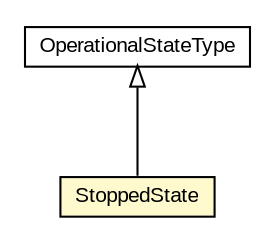 #!/usr/local/bin/dot
#
# Class diagram 
# Generated by UMLGraph version R5_6-24-gf6e263 (http://www.umlgraph.org/)
#

digraph G {
	edge [fontname="arial",fontsize=10,labelfontname="arial",labelfontsize=10];
	node [fontname="arial",fontsize=10,shape=plaintext];
	nodesep=0.25;
	ranksep=0.5;
	// org.oasis_open.docs.wsdm.mows_2.StoppedState
	c392815 [label=<<table title="org.oasis_open.docs.wsdm.mows_2.StoppedState" border="0" cellborder="1" cellspacing="0" cellpadding="2" port="p" bgcolor="lemonChiffon" href="./StoppedState.html">
		<tr><td><table border="0" cellspacing="0" cellpadding="1">
<tr><td align="center" balign="center"> StoppedState </td></tr>
		</table></td></tr>
		</table>>, URL="./StoppedState.html", fontname="arial", fontcolor="black", fontsize=10.0];
	// org.oasis_open.docs.wsdm.mows_2.OperationalStateType
	c392828 [label=<<table title="org.oasis_open.docs.wsdm.mows_2.OperationalStateType" border="0" cellborder="1" cellspacing="0" cellpadding="2" port="p" href="./OperationalStateType.html">
		<tr><td><table border="0" cellspacing="0" cellpadding="1">
<tr><td align="center" balign="center"> OperationalStateType </td></tr>
		</table></td></tr>
		</table>>, URL="./OperationalStateType.html", fontname="arial", fontcolor="black", fontsize=10.0];
	//org.oasis_open.docs.wsdm.mows_2.StoppedState extends org.oasis_open.docs.wsdm.mows_2.OperationalStateType
	c392828:p -> c392815:p [dir=back,arrowtail=empty];
}

